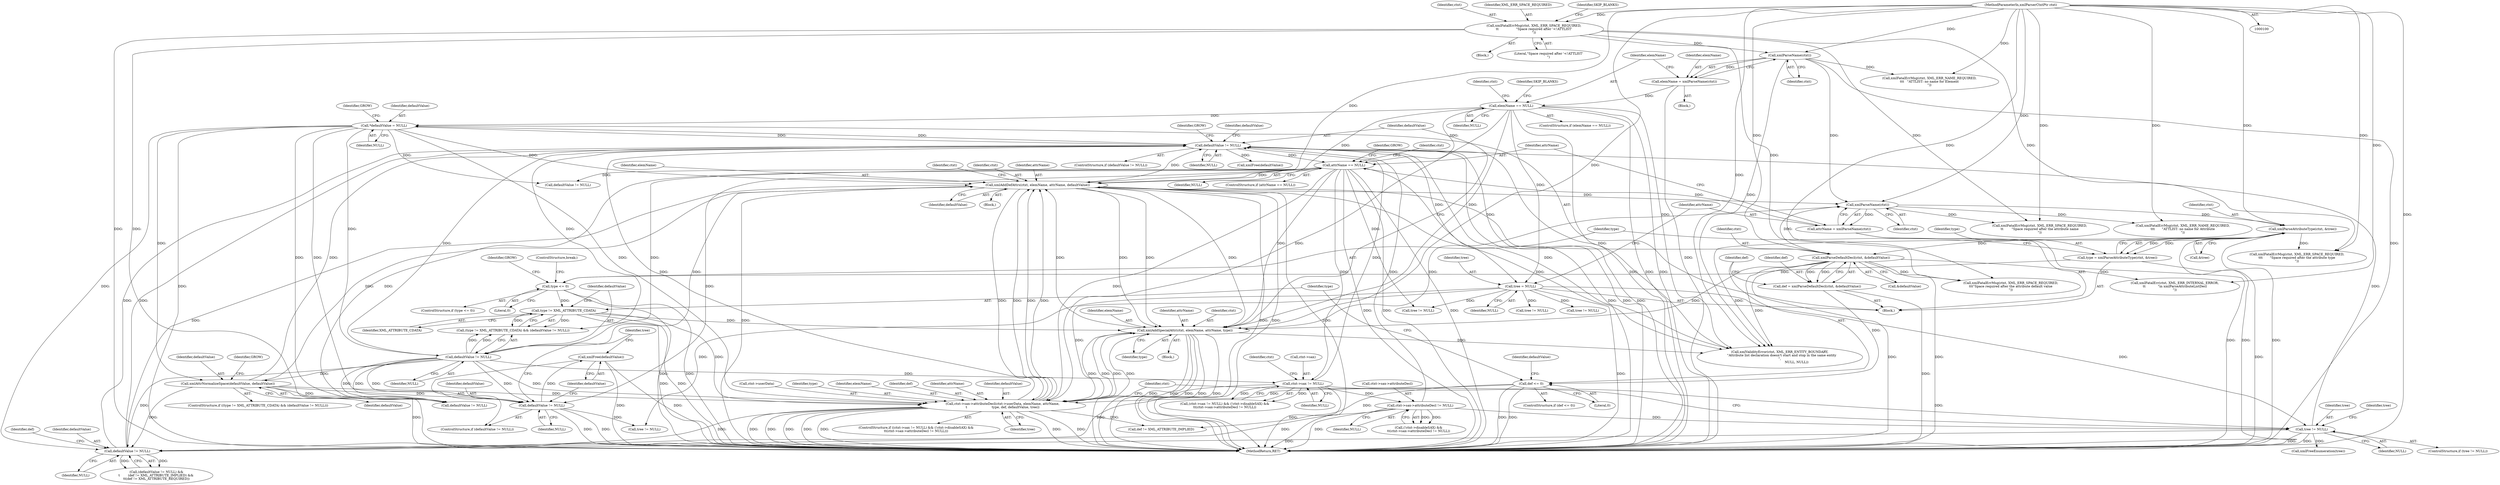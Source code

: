digraph "0_Chrome_d0947db40187f4708c58e64cbd6013faf9eddeed_2@pointer" {
"1000288" [label="(Call,xmlFree(defaultValue))"];
"1000285" [label="(Call,defaultValue != NULL)"];
"1000171" [label="(Call,*defaultValue = NULL)"];
"1000142" [label="(Call,elemName == NULL)"];
"1000137" [label="(Call,elemName = xmlParseName(ctxt))"];
"1000139" [label="(Call,xmlParseName(ctxt))"];
"1000132" [label="(Call,xmlFatalErrMsg(ctxt, XML_ERR_SPACE_REQUIRED,\n\t\t                 \"Space required after '<!ATTLIST'\n\"))"];
"1000101" [label="(MethodParameterIn,xmlParserCtxtPtr ctxt)"];
"1000389" [label="(Call,defaultValue != NULL)"];
"1000373" [label="(Call,xmlAddDefAttrs(ctxt, elemName, attrName, defaultValue))"];
"1000236" [label="(Call,xmlParseDefaultDecl(ctxt, &defaultValue))"];
"1000206" [label="(Call,xmlParseAttributeType(ctxt, &tree))"];
"1000180" [label="(Call,xmlParseName(ctxt))"];
"1000383" [label="(Call,xmlAddSpecialAttr(ctxt, elemName, attrName, type))"];
"1000339" [label="(Call,ctxt->sax->attributeDecl(ctxt->userData, elemName, attrName,\n\t                        type, def, defaultValue, tree))"];
"1000183" [label="(Call,attrName == NULL)"];
"1000178" [label="(Call,attrName = xmlParseName(ctxt))"];
"1000260" [label="(Call,type != XML_ATTRIBUTE_CDATA)"];
"1000211" [label="(Call,type <= 0)"];
"1000204" [label="(Call,type = xmlParseAttributeType(ctxt, &tree))"];
"1000241" [label="(Call,def <= 0)"];
"1000234" [label="(Call,def = xmlParseDefaultDecl(ctxt, &defaultValue))"];
"1000263" [label="(Call,defaultValue != NULL)"];
"1000266" [label="(Call,xmlAttrNormalizeSpace(defaultValue, defaultValue))"];
"1000175" [label="(Call,tree = NULL)"];
"1000362" [label="(Call,defaultValue != NULL)"];
"1000322" [label="(Call,ctxt->sax != NULL)"];
"1000351" [label="(Call,tree != NULL)"];
"1000332" [label="(Call,ctxt->sax->attributeDecl != NULL)"];
"1000137" [label="(Call,elemName = xmlParseName(ctxt))"];
"1000362" [label="(Call,defaultValue != NULL)"];
"1000179" [label="(Identifier,attrName)"];
"1000227" [label="(Call,tree != NULL)"];
"1000303" [label="(Call,xmlFatalErr(ctxt, XML_ERR_INTERNAL_ERROR,\n\t\t            \"in xmlParseAttributeListDecl\n\"))"];
"1000385" [label="(Identifier,elemName)"];
"1000133" [label="(Identifier,ctxt)"];
"1000174" [label="(Identifier,GROW)"];
"1000340" [label="(Call,ctxt->userData)"];
"1000322" [label="(Call,ctxt->sax != NULL)"];
"1000345" [label="(Identifier,type)"];
"1000235" [label="(Identifier,def)"];
"1000247" [label="(Identifier,defaultValue)"];
"1000339" [label="(Call,ctxt->sax->attributeDecl(ctxt->userData, elemName, attrName,\n\t                        type, def, defaultValue, tree))"];
"1000147" [label="(Identifier,ctxt)"];
"1000320" [label="(ControlStructure,if ((ctxt->sax != NULL) && (!ctxt->disableSAX) &&\n\t\t(ctxt->sax->attributeDecl != NULL)))"];
"1000343" [label="(Identifier,elemName)"];
"1000185" [label="(Identifier,NULL)"];
"1000208" [label="(Call,&tree)"];
"1000173" [label="(Identifier,NULL)"];
"1000118" [label="(Block,)"];
"1000389" [label="(Call,defaultValue != NULL)"];
"1000182" [label="(ControlStructure,if (attrName == NULL))"];
"1000139" [label="(Call,xmlParseName(ctxt))"];
"1000138" [label="(Identifier,elemName)"];
"1000383" [label="(Call,xmlAddSpecialAttr(ctxt, elemName, attrName, type))"];
"1000321" [label="(Call,(ctxt->sax != NULL) && (!ctxt->disableSAX) &&\n\t\t(ctxt->sax->attributeDecl != NULL))"];
"1000284" [label="(ControlStructure,if (defaultValue != NULL))"];
"1000394" [label="(Identifier,GROW)"];
"1000388" [label="(ControlStructure,if (defaultValue != NULL))"];
"1000263" [label="(Call,defaultValue != NULL)"];
"1000390" [label="(Identifier,defaultValue)"];
"1000346" [label="(Identifier,def)"];
"1000338" [label="(Identifier,NULL)"];
"1000260" [label="(Call,type != XML_ATTRIBUTE_CDATA)"];
"1000285" [label="(Call,defaultValue != NULL)"];
"1000204" [label="(Call,type = xmlParseAttributeType(ctxt, &tree))"];
"1000262" [label="(Identifier,XML_ATTRIBUTE_CDATA)"];
"1000215" [label="(ControlStructure,break;)"];
"1000181" [label="(Identifier,ctxt)"];
"1000261" [label="(Identifier,type)"];
"1000212" [label="(Identifier,type)"];
"1000376" [label="(Identifier,attrName)"];
"1000237" [label="(Identifier,ctxt)"];
"1000359" [label="(Identifier,ctxt)"];
"1000375" [label="(Identifier,elemName)"];
"1000354" [label="(Call,xmlFreeEnumeration(tree))"];
"1000377" [label="(Identifier,defaultValue)"];
"1000192" [label="(Identifier,GROW)"];
"1000205" [label="(Identifier,type)"];
"1000140" [label="(Identifier,ctxt)"];
"1000264" [label="(Identifier,defaultValue)"];
"1000236" [label="(Call,xmlParseDefaultDecl(ctxt, &defaultValue))"];
"1000364" [label="(Identifier,NULL)"];
"1000141" [label="(ControlStructure,if (elemName == NULL))"];
"1000242" [label="(Identifier,def)"];
"1000373" [label="(Call,xmlAddDefAttrs(ctxt, elemName, attrName, defaultValue))"];
"1000171" [label="(Call,*defaultValue = NULL)"];
"1000351" [label="(Call,tree != NULL)"];
"1000210" [label="(ControlStructure,if (type <= 0))"];
"1000330" [label="(Identifier,ctxt)"];
"1000288" [label="(Call,xmlFree(defaultValue))"];
"1000387" [label="(Identifier,type)"];
"1000258" [label="(ControlStructure,if ((type != XML_ATTRIBUTE_CDATA) && (defaultValue != NULL)))"];
"1000180" [label="(Call,xmlParseName(ctxt))"];
"1000344" [label="(Identifier,attrName)"];
"1000134" [label="(Identifier,XML_ERR_SPACE_REQUIRED)"];
"1000347" [label="(Identifier,defaultValue)"];
"1000143" [label="(Identifier,elemName)"];
"1000151" [label="(Identifier,SKIP_BLANKS)"];
"1000146" [label="(Call,xmlFatalErrMsg(ctxt, XML_ERR_NAME_REQUIRED,\n\t\t\t   \"ATTLIST: no name for Element\n\"))"];
"1000380" [label="(Identifier,ctxt)"];
"1000268" [label="(Identifier,defaultValue)"];
"1000366" [label="(Call,def != XML_ATTRIBUTE_IMPLIED)"];
"1000374" [label="(Identifier,ctxt)"];
"1000332" [label="(Call,ctxt->sax->attributeDecl != NULL)"];
"1000252" [label="(Call,tree != NULL)"];
"1000240" [label="(ControlStructure,if (def <= 0))"];
"1000246" [label="(Call,defaultValue != NULL)"];
"1000243" [label="(Literal,0)"];
"1000314" [label="(Call,tree != NULL)"];
"1000391" [label="(Identifier,NULL)"];
"1000326" [label="(Identifier,NULL)"];
"1000414" [label="(MethodReturn,RET)"];
"1000142" [label="(Call,elemName == NULL)"];
"1000198" [label="(Call,xmlFatalErrMsg(ctxt, XML_ERR_SPACE_REQUIRED,\n\t\t        \"Space required after the attribute name\n\"))"];
"1000163" [label="(Block,)"];
"1000361" [label="(Call,(defaultValue != NULL) &&\n\t        (def != XML_ATTRIBUTE_IMPLIED) && \n\t\t(def != XML_ATTRIBUTE_REQUIRED))"];
"1000327" [label="(Call,(!ctxt->disableSAX) &&\n\t\t(ctxt->sax->attributeDecl != NULL))"];
"1000259" [label="(Call,(type != XML_ATTRIBUTE_CDATA) && (defaultValue != NULL))"];
"1000238" [label="(Call,&defaultValue)"];
"1000372" [label="(Block,)"];
"1000353" [label="(Identifier,NULL)"];
"1000280" [label="(Call,xmlFatalErrMsg(ctxt, XML_ERR_SPACE_REQUIRED,\n\t\t\t\"Space required after the attribute default value\n\"))"];
"1000183" [label="(Call,attrName == NULL)"];
"1000386" [label="(Identifier,attrName)"];
"1000352" [label="(Identifier,tree)"];
"1000267" [label="(Identifier,defaultValue)"];
"1000384" [label="(Identifier,ctxt)"];
"1000350" [label="(ControlStructure,if (tree != NULL))"];
"1000323" [label="(Call,ctxt->sax)"];
"1000206" [label="(Call,xmlParseAttributeType(ctxt, &tree))"];
"1000211" [label="(Call,type <= 0)"];
"1000392" [label="(Call,xmlFree(defaultValue))"];
"1000241" [label="(Call,def <= 0)"];
"1000266" [label="(Call,xmlAttrNormalizeSpace(defaultValue, defaultValue))"];
"1000292" [label="(Identifier,tree)"];
"1000286" [label="(Identifier,defaultValue)"];
"1000136" [label="(Identifier,SKIP_BLANKS)"];
"1000184" [label="(Identifier,attrName)"];
"1000333" [label="(Call,ctxt->sax->attributeDecl)"];
"1000213" [label="(Literal,0)"];
"1000172" [label="(Identifier,defaultValue)"];
"1000355" [label="(Identifier,tree)"];
"1000367" [label="(Identifier,def)"];
"1000393" [label="(Identifier,defaultValue)"];
"1000216" [label="(Identifier,GROW)"];
"1000178" [label="(Call,attrName = xmlParseName(ctxt))"];
"1000132" [label="(Call,xmlFatalErrMsg(ctxt, XML_ERR_SPACE_REQUIRED,\n\t\t                 \"Space required after '<!ATTLIST'\n\"))"];
"1000289" [label="(Identifier,defaultValue)"];
"1000101" [label="(MethodParameterIn,xmlParserCtxtPtr ctxt)"];
"1000144" [label="(Identifier,NULL)"];
"1000177" [label="(Identifier,NULL)"];
"1000188" [label="(Identifier,ctxt)"];
"1000234" [label="(Call,def = xmlParseDefaultDecl(ctxt, &defaultValue))"];
"1000187" [label="(Call,xmlFatalErrMsg(ctxt, XML_ERR_NAME_REQUIRED,\n\t\t\t       \"ATTLIST: no name for Attribute\n\"))"];
"1000131" [label="(Block,)"];
"1000287" [label="(Identifier,NULL)"];
"1000207" [label="(Identifier,ctxt)"];
"1000382" [label="(Block,)"];
"1000291" [label="(Call,tree != NULL)"];
"1000175" [label="(Call,tree = NULL)"];
"1000176" [label="(Identifier,tree)"];
"1000363" [label="(Identifier,defaultValue)"];
"1000222" [label="(Call,xmlFatalErrMsg(ctxt, XML_ERR_SPACE_REQUIRED,\n\t\t\t       \"Space required after the attribute type\n\"))"];
"1000135" [label="(Literal,\"Space required after '<!ATTLIST'\n\")"];
"1000407" [label="(Call,xmlValidityError(ctxt, XML_ERR_ENTITY_BOUNDARY,\n    \"Attribute list declaration doesn't start and stop in the same entity\n\",\n                                 NULL, NULL))"];
"1000269" [label="(Identifier,GROW)"];
"1000265" [label="(Identifier,NULL)"];
"1000308" [label="(Call,defaultValue != NULL)"];
"1000348" [label="(Identifier,tree)"];
"1000288" -> "1000284"  [label="AST: "];
"1000288" -> "1000289"  [label="CFG: "];
"1000289" -> "1000288"  [label="AST: "];
"1000292" -> "1000288"  [label="CFG: "];
"1000288" -> "1000414"  [label="DDG: "];
"1000288" -> "1000414"  [label="DDG: "];
"1000285" -> "1000288"  [label="DDG: "];
"1000285" -> "1000284"  [label="AST: "];
"1000285" -> "1000287"  [label="CFG: "];
"1000286" -> "1000285"  [label="AST: "];
"1000287" -> "1000285"  [label="AST: "];
"1000289" -> "1000285"  [label="CFG: "];
"1000292" -> "1000285"  [label="CFG: "];
"1000285" -> "1000414"  [label="DDG: "];
"1000285" -> "1000414"  [label="DDG: "];
"1000171" -> "1000285"  [label="DDG: "];
"1000263" -> "1000285"  [label="DDG: "];
"1000263" -> "1000285"  [label="DDG: "];
"1000266" -> "1000285"  [label="DDG: "];
"1000183" -> "1000285"  [label="DDG: "];
"1000285" -> "1000291"  [label="DDG: "];
"1000171" -> "1000163"  [label="AST: "];
"1000171" -> "1000173"  [label="CFG: "];
"1000172" -> "1000171"  [label="AST: "];
"1000173" -> "1000171"  [label="AST: "];
"1000174" -> "1000171"  [label="CFG: "];
"1000171" -> "1000414"  [label="DDG: "];
"1000142" -> "1000171"  [label="DDG: "];
"1000389" -> "1000171"  [label="DDG: "];
"1000171" -> "1000246"  [label="DDG: "];
"1000171" -> "1000263"  [label="DDG: "];
"1000171" -> "1000266"  [label="DDG: "];
"1000171" -> "1000308"  [label="DDG: "];
"1000171" -> "1000339"  [label="DDG: "];
"1000171" -> "1000362"  [label="DDG: "];
"1000171" -> "1000373"  [label="DDG: "];
"1000171" -> "1000389"  [label="DDG: "];
"1000142" -> "1000141"  [label="AST: "];
"1000142" -> "1000144"  [label="CFG: "];
"1000143" -> "1000142"  [label="AST: "];
"1000144" -> "1000142"  [label="AST: "];
"1000147" -> "1000142"  [label="CFG: "];
"1000151" -> "1000142"  [label="CFG: "];
"1000142" -> "1000414"  [label="DDG: "];
"1000142" -> "1000414"  [label="DDG: "];
"1000142" -> "1000414"  [label="DDG: "];
"1000137" -> "1000142"  [label="DDG: "];
"1000142" -> "1000175"  [label="DDG: "];
"1000142" -> "1000183"  [label="DDG: "];
"1000142" -> "1000339"  [label="DDG: "];
"1000142" -> "1000373"  [label="DDG: "];
"1000142" -> "1000383"  [label="DDG: "];
"1000142" -> "1000407"  [label="DDG: "];
"1000137" -> "1000118"  [label="AST: "];
"1000137" -> "1000139"  [label="CFG: "];
"1000138" -> "1000137"  [label="AST: "];
"1000139" -> "1000137"  [label="AST: "];
"1000143" -> "1000137"  [label="CFG: "];
"1000137" -> "1000414"  [label="DDG: "];
"1000139" -> "1000137"  [label="DDG: "];
"1000139" -> "1000140"  [label="CFG: "];
"1000140" -> "1000139"  [label="AST: "];
"1000139" -> "1000414"  [label="DDG: "];
"1000132" -> "1000139"  [label="DDG: "];
"1000101" -> "1000139"  [label="DDG: "];
"1000139" -> "1000146"  [label="DDG: "];
"1000139" -> "1000180"  [label="DDG: "];
"1000139" -> "1000407"  [label="DDG: "];
"1000132" -> "1000131"  [label="AST: "];
"1000132" -> "1000135"  [label="CFG: "];
"1000133" -> "1000132"  [label="AST: "];
"1000134" -> "1000132"  [label="AST: "];
"1000135" -> "1000132"  [label="AST: "];
"1000136" -> "1000132"  [label="CFG: "];
"1000132" -> "1000414"  [label="DDG: "];
"1000132" -> "1000414"  [label="DDG: "];
"1000101" -> "1000132"  [label="DDG: "];
"1000132" -> "1000198"  [label="DDG: "];
"1000132" -> "1000222"  [label="DDG: "];
"1000132" -> "1000280"  [label="DDG: "];
"1000101" -> "1000100"  [label="AST: "];
"1000101" -> "1000414"  [label="DDG: "];
"1000101" -> "1000146"  [label="DDG: "];
"1000101" -> "1000180"  [label="DDG: "];
"1000101" -> "1000187"  [label="DDG: "];
"1000101" -> "1000198"  [label="DDG: "];
"1000101" -> "1000206"  [label="DDG: "];
"1000101" -> "1000222"  [label="DDG: "];
"1000101" -> "1000236"  [label="DDG: "];
"1000101" -> "1000280"  [label="DDG: "];
"1000101" -> "1000303"  [label="DDG: "];
"1000101" -> "1000373"  [label="DDG: "];
"1000101" -> "1000383"  [label="DDG: "];
"1000101" -> "1000407"  [label="DDG: "];
"1000389" -> "1000388"  [label="AST: "];
"1000389" -> "1000391"  [label="CFG: "];
"1000390" -> "1000389"  [label="AST: "];
"1000391" -> "1000389"  [label="AST: "];
"1000393" -> "1000389"  [label="CFG: "];
"1000394" -> "1000389"  [label="CFG: "];
"1000389" -> "1000414"  [label="DDG: "];
"1000389" -> "1000414"  [label="DDG: "];
"1000389" -> "1000414"  [label="DDG: "];
"1000389" -> "1000175"  [label="DDG: "];
"1000389" -> "1000183"  [label="DDG: "];
"1000389" -> "1000259"  [label="DDG: "];
"1000373" -> "1000389"  [label="DDG: "];
"1000362" -> "1000389"  [label="DDG: "];
"1000362" -> "1000389"  [label="DDG: "];
"1000266" -> "1000389"  [label="DDG: "];
"1000263" -> "1000389"  [label="DDG: "];
"1000339" -> "1000389"  [label="DDG: "];
"1000322" -> "1000389"  [label="DDG: "];
"1000351" -> "1000389"  [label="DDG: "];
"1000332" -> "1000389"  [label="DDG: "];
"1000389" -> "1000392"  [label="DDG: "];
"1000389" -> "1000407"  [label="DDG: "];
"1000373" -> "1000372"  [label="AST: "];
"1000373" -> "1000377"  [label="CFG: "];
"1000374" -> "1000373"  [label="AST: "];
"1000375" -> "1000373"  [label="AST: "];
"1000376" -> "1000373"  [label="AST: "];
"1000377" -> "1000373"  [label="AST: "];
"1000380" -> "1000373"  [label="CFG: "];
"1000373" -> "1000414"  [label="DDG: "];
"1000373" -> "1000414"  [label="DDG: "];
"1000373" -> "1000414"  [label="DDG: "];
"1000373" -> "1000414"  [label="DDG: "];
"1000373" -> "1000180"  [label="DDG: "];
"1000373" -> "1000339"  [label="DDG: "];
"1000236" -> "1000373"  [label="DDG: "];
"1000339" -> "1000373"  [label="DDG: "];
"1000339" -> "1000373"  [label="DDG: "];
"1000339" -> "1000373"  [label="DDG: "];
"1000383" -> "1000373"  [label="DDG: "];
"1000183" -> "1000373"  [label="DDG: "];
"1000362" -> "1000373"  [label="DDG: "];
"1000266" -> "1000373"  [label="DDG: "];
"1000263" -> "1000373"  [label="DDG: "];
"1000373" -> "1000383"  [label="DDG: "];
"1000373" -> "1000383"  [label="DDG: "];
"1000373" -> "1000383"  [label="DDG: "];
"1000373" -> "1000407"  [label="DDG: "];
"1000236" -> "1000234"  [label="AST: "];
"1000236" -> "1000238"  [label="CFG: "];
"1000237" -> "1000236"  [label="AST: "];
"1000238" -> "1000236"  [label="AST: "];
"1000234" -> "1000236"  [label="CFG: "];
"1000236" -> "1000414"  [label="DDG: "];
"1000236" -> "1000414"  [label="DDG: "];
"1000236" -> "1000180"  [label="DDG: "];
"1000236" -> "1000234"  [label="DDG: "];
"1000236" -> "1000234"  [label="DDG: "];
"1000206" -> "1000236"  [label="DDG: "];
"1000236" -> "1000280"  [label="DDG: "];
"1000236" -> "1000303"  [label="DDG: "];
"1000236" -> "1000383"  [label="DDG: "];
"1000236" -> "1000407"  [label="DDG: "];
"1000206" -> "1000204"  [label="AST: "];
"1000206" -> "1000208"  [label="CFG: "];
"1000207" -> "1000206"  [label="AST: "];
"1000208" -> "1000206"  [label="AST: "];
"1000204" -> "1000206"  [label="CFG: "];
"1000206" -> "1000414"  [label="DDG: "];
"1000206" -> "1000414"  [label="DDG: "];
"1000206" -> "1000204"  [label="DDG: "];
"1000206" -> "1000204"  [label="DDG: "];
"1000180" -> "1000206"  [label="DDG: "];
"1000206" -> "1000222"  [label="DDG: "];
"1000206" -> "1000407"  [label="DDG: "];
"1000180" -> "1000178"  [label="AST: "];
"1000180" -> "1000181"  [label="CFG: "];
"1000181" -> "1000180"  [label="AST: "];
"1000178" -> "1000180"  [label="CFG: "];
"1000180" -> "1000178"  [label="DDG: "];
"1000383" -> "1000180"  [label="DDG: "];
"1000180" -> "1000187"  [label="DDG: "];
"1000180" -> "1000198"  [label="DDG: "];
"1000383" -> "1000382"  [label="AST: "];
"1000383" -> "1000387"  [label="CFG: "];
"1000384" -> "1000383"  [label="AST: "];
"1000385" -> "1000383"  [label="AST: "];
"1000386" -> "1000383"  [label="AST: "];
"1000387" -> "1000383"  [label="AST: "];
"1000390" -> "1000383"  [label="CFG: "];
"1000383" -> "1000414"  [label="DDG: "];
"1000383" -> "1000414"  [label="DDG: "];
"1000383" -> "1000414"  [label="DDG: "];
"1000383" -> "1000414"  [label="DDG: "];
"1000383" -> "1000414"  [label="DDG: "];
"1000383" -> "1000339"  [label="DDG: "];
"1000339" -> "1000383"  [label="DDG: "];
"1000339" -> "1000383"  [label="DDG: "];
"1000339" -> "1000383"  [label="DDG: "];
"1000183" -> "1000383"  [label="DDG: "];
"1000260" -> "1000383"  [label="DDG: "];
"1000383" -> "1000407"  [label="DDG: "];
"1000339" -> "1000320"  [label="AST: "];
"1000339" -> "1000348"  [label="CFG: "];
"1000340" -> "1000339"  [label="AST: "];
"1000343" -> "1000339"  [label="AST: "];
"1000344" -> "1000339"  [label="AST: "];
"1000345" -> "1000339"  [label="AST: "];
"1000346" -> "1000339"  [label="AST: "];
"1000347" -> "1000339"  [label="AST: "];
"1000348" -> "1000339"  [label="AST: "];
"1000359" -> "1000339"  [label="CFG: "];
"1000339" -> "1000414"  [label="DDG: "];
"1000339" -> "1000414"  [label="DDG: "];
"1000339" -> "1000414"  [label="DDG: "];
"1000339" -> "1000414"  [label="DDG: "];
"1000339" -> "1000414"  [label="DDG: "];
"1000339" -> "1000414"  [label="DDG: "];
"1000339" -> "1000414"  [label="DDG: "];
"1000183" -> "1000339"  [label="DDG: "];
"1000260" -> "1000339"  [label="DDG: "];
"1000241" -> "1000339"  [label="DDG: "];
"1000263" -> "1000339"  [label="DDG: "];
"1000266" -> "1000339"  [label="DDG: "];
"1000175" -> "1000339"  [label="DDG: "];
"1000339" -> "1000362"  [label="DDG: "];
"1000339" -> "1000366"  [label="DDG: "];
"1000183" -> "1000182"  [label="AST: "];
"1000183" -> "1000185"  [label="CFG: "];
"1000184" -> "1000183"  [label="AST: "];
"1000185" -> "1000183"  [label="AST: "];
"1000188" -> "1000183"  [label="CFG: "];
"1000192" -> "1000183"  [label="CFG: "];
"1000183" -> "1000414"  [label="DDG: "];
"1000183" -> "1000414"  [label="DDG: "];
"1000183" -> "1000414"  [label="DDG: "];
"1000178" -> "1000183"  [label="DDG: "];
"1000183" -> "1000227"  [label="DDG: "];
"1000183" -> "1000246"  [label="DDG: "];
"1000183" -> "1000263"  [label="DDG: "];
"1000183" -> "1000308"  [label="DDG: "];
"1000183" -> "1000322"  [label="DDG: "];
"1000183" -> "1000407"  [label="DDG: "];
"1000178" -> "1000163"  [label="AST: "];
"1000179" -> "1000178"  [label="AST: "];
"1000184" -> "1000178"  [label="CFG: "];
"1000178" -> "1000414"  [label="DDG: "];
"1000260" -> "1000259"  [label="AST: "];
"1000260" -> "1000262"  [label="CFG: "];
"1000261" -> "1000260"  [label="AST: "];
"1000262" -> "1000260"  [label="AST: "];
"1000264" -> "1000260"  [label="CFG: "];
"1000259" -> "1000260"  [label="CFG: "];
"1000260" -> "1000414"  [label="DDG: "];
"1000260" -> "1000414"  [label="DDG: "];
"1000260" -> "1000259"  [label="DDG: "];
"1000260" -> "1000259"  [label="DDG: "];
"1000211" -> "1000260"  [label="DDG: "];
"1000211" -> "1000210"  [label="AST: "];
"1000211" -> "1000213"  [label="CFG: "];
"1000212" -> "1000211"  [label="AST: "];
"1000213" -> "1000211"  [label="AST: "];
"1000215" -> "1000211"  [label="CFG: "];
"1000216" -> "1000211"  [label="CFG: "];
"1000211" -> "1000414"  [label="DDG: "];
"1000211" -> "1000414"  [label="DDG: "];
"1000204" -> "1000211"  [label="DDG: "];
"1000204" -> "1000163"  [label="AST: "];
"1000205" -> "1000204"  [label="AST: "];
"1000212" -> "1000204"  [label="CFG: "];
"1000204" -> "1000414"  [label="DDG: "];
"1000241" -> "1000240"  [label="AST: "];
"1000241" -> "1000243"  [label="CFG: "];
"1000242" -> "1000241"  [label="AST: "];
"1000243" -> "1000241"  [label="AST: "];
"1000247" -> "1000241"  [label="CFG: "];
"1000261" -> "1000241"  [label="CFG: "];
"1000241" -> "1000414"  [label="DDG: "];
"1000241" -> "1000414"  [label="DDG: "];
"1000234" -> "1000241"  [label="DDG: "];
"1000241" -> "1000366"  [label="DDG: "];
"1000234" -> "1000163"  [label="AST: "];
"1000235" -> "1000234"  [label="AST: "];
"1000242" -> "1000234"  [label="CFG: "];
"1000234" -> "1000414"  [label="DDG: "];
"1000263" -> "1000259"  [label="AST: "];
"1000263" -> "1000265"  [label="CFG: "];
"1000264" -> "1000263"  [label="AST: "];
"1000265" -> "1000263"  [label="AST: "];
"1000259" -> "1000263"  [label="CFG: "];
"1000263" -> "1000259"  [label="DDG: "];
"1000263" -> "1000259"  [label="DDG: "];
"1000263" -> "1000266"  [label="DDG: "];
"1000263" -> "1000308"  [label="DDG: "];
"1000263" -> "1000308"  [label="DDG: "];
"1000263" -> "1000322"  [label="DDG: "];
"1000263" -> "1000362"  [label="DDG: "];
"1000266" -> "1000258"  [label="AST: "];
"1000266" -> "1000268"  [label="CFG: "];
"1000267" -> "1000266"  [label="AST: "];
"1000268" -> "1000266"  [label="AST: "];
"1000269" -> "1000266"  [label="CFG: "];
"1000266" -> "1000414"  [label="DDG: "];
"1000266" -> "1000308"  [label="DDG: "];
"1000266" -> "1000362"  [label="DDG: "];
"1000175" -> "1000163"  [label="AST: "];
"1000175" -> "1000177"  [label="CFG: "];
"1000176" -> "1000175"  [label="AST: "];
"1000177" -> "1000175"  [label="AST: "];
"1000179" -> "1000175"  [label="CFG: "];
"1000175" -> "1000414"  [label="DDG: "];
"1000175" -> "1000227"  [label="DDG: "];
"1000175" -> "1000252"  [label="DDG: "];
"1000175" -> "1000291"  [label="DDG: "];
"1000175" -> "1000314"  [label="DDG: "];
"1000175" -> "1000351"  [label="DDG: "];
"1000362" -> "1000361"  [label="AST: "];
"1000362" -> "1000364"  [label="CFG: "];
"1000363" -> "1000362"  [label="AST: "];
"1000364" -> "1000362"  [label="AST: "];
"1000367" -> "1000362"  [label="CFG: "];
"1000361" -> "1000362"  [label="CFG: "];
"1000362" -> "1000361"  [label="DDG: "];
"1000362" -> "1000361"  [label="DDG: "];
"1000322" -> "1000362"  [label="DDG: "];
"1000351" -> "1000362"  [label="DDG: "];
"1000332" -> "1000362"  [label="DDG: "];
"1000322" -> "1000321"  [label="AST: "];
"1000322" -> "1000326"  [label="CFG: "];
"1000323" -> "1000322"  [label="AST: "];
"1000326" -> "1000322"  [label="AST: "];
"1000330" -> "1000322"  [label="CFG: "];
"1000321" -> "1000322"  [label="CFG: "];
"1000322" -> "1000414"  [label="DDG: "];
"1000322" -> "1000321"  [label="DDG: "];
"1000322" -> "1000321"  [label="DDG: "];
"1000322" -> "1000332"  [label="DDG: "];
"1000322" -> "1000351"  [label="DDG: "];
"1000351" -> "1000350"  [label="AST: "];
"1000351" -> "1000353"  [label="CFG: "];
"1000352" -> "1000351"  [label="AST: "];
"1000353" -> "1000351"  [label="AST: "];
"1000355" -> "1000351"  [label="CFG: "];
"1000359" -> "1000351"  [label="CFG: "];
"1000351" -> "1000414"  [label="DDG: "];
"1000351" -> "1000414"  [label="DDG: "];
"1000332" -> "1000351"  [label="DDG: "];
"1000351" -> "1000354"  [label="DDG: "];
"1000332" -> "1000327"  [label="AST: "];
"1000332" -> "1000338"  [label="CFG: "];
"1000333" -> "1000332"  [label="AST: "];
"1000338" -> "1000332"  [label="AST: "];
"1000327" -> "1000332"  [label="CFG: "];
"1000332" -> "1000414"  [label="DDG: "];
"1000332" -> "1000327"  [label="DDG: "];
"1000332" -> "1000327"  [label="DDG: "];
}
